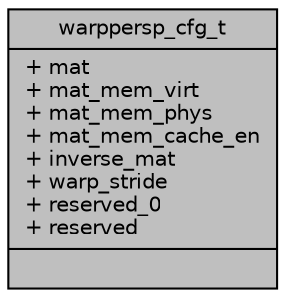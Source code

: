 digraph "warppersp_cfg_t"
{
 // INTERACTIVE_SVG=YES
 // LATEX_PDF_SIZE
  bgcolor="transparent";
  edge [fontname="Helvetica",fontsize="10",labelfontname="Helvetica",labelfontsize="10"];
  node [fontname="Helvetica",fontsize="10",shape=record];
  Node1 [label="{warppersp_cfg_t\n|+ mat\l+ mat_mem_virt\l+ mat_mem_phys\l+ mat_mem_cache_en\l+ inverse_mat\l+ warp_stride\l+ reserved_0\l+ reserved\l|}",height=0.2,width=0.4,color="black", fillcolor="grey75", style="filled", fontcolor="black",tooltip="The configuration of warp perspective transformation."];
}
